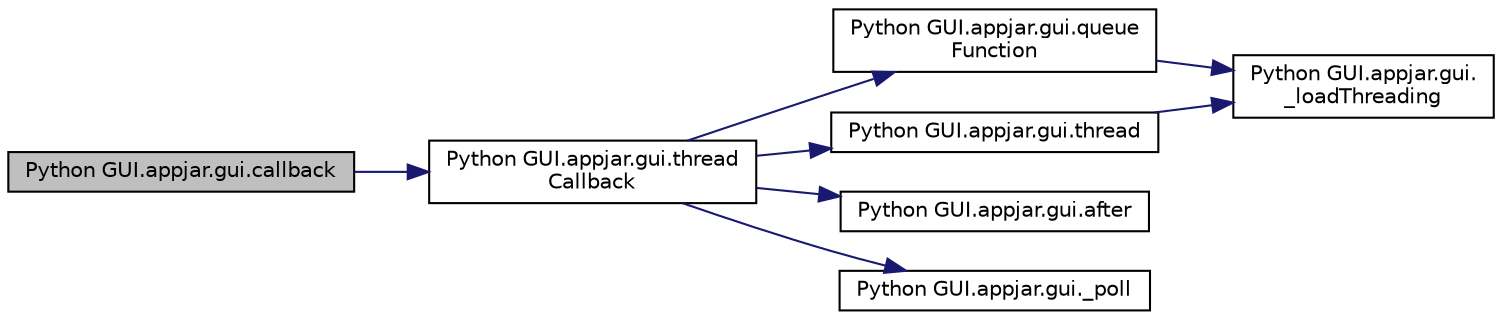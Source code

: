 digraph "Python GUI.appjar.gui.callback"
{
  edge [fontname="Helvetica",fontsize="10",labelfontname="Helvetica",labelfontsize="10"];
  node [fontname="Helvetica",fontsize="10",shape=record];
  rankdir="LR";
  Node863 [label="Python GUI.appjar.gui.callback",height=0.2,width=0.4,color="black", fillcolor="grey75", style="filled", fontcolor="black"];
  Node863 -> Node864 [color="midnightblue",fontsize="10",style="solid",fontname="Helvetica"];
  Node864 [label="Python GUI.appjar.gui.thread\lCallback",height=0.2,width=0.4,color="black", fillcolor="white", style="filled",URL="$class_python_01_g_u_i_1_1appjar_1_1gui.html#acac6edaf6ce89f73ee80aca5542901d1"];
  Node864 -> Node865 [color="midnightblue",fontsize="10",style="solid",fontname="Helvetica"];
  Node865 [label="Python GUI.appjar.gui.queue\lFunction",height=0.2,width=0.4,color="black", fillcolor="white", style="filled",URL="$class_python_01_g_u_i_1_1appjar_1_1gui.html#aa1f4470e86a68404917803bdc62a6a2a"];
  Node865 -> Node866 [color="midnightblue",fontsize="10",style="solid",fontname="Helvetica"];
  Node866 [label="Python GUI.appjar.gui.\l_loadThreading",height=0.2,width=0.4,color="black", fillcolor="white", style="filled",URL="$class_python_01_g_u_i_1_1appjar_1_1gui.html#a98e0a521a795bbc342493e84d1b157d1"];
  Node864 -> Node867 [color="midnightblue",fontsize="10",style="solid",fontname="Helvetica"];
  Node867 [label="Python GUI.appjar.gui.thread",height=0.2,width=0.4,color="black", fillcolor="white", style="filled",URL="$class_python_01_g_u_i_1_1appjar_1_1gui.html#a841944979bdfe335c983c40b29c903ac"];
  Node867 -> Node866 [color="midnightblue",fontsize="10",style="solid",fontname="Helvetica"];
  Node864 -> Node868 [color="midnightblue",fontsize="10",style="solid",fontname="Helvetica"];
  Node868 [label="Python GUI.appjar.gui.after",height=0.2,width=0.4,color="black", fillcolor="white", style="filled",URL="$class_python_01_g_u_i_1_1appjar_1_1gui.html#a93a8c682a2fbc1fa491a0224e24fecc8"];
  Node864 -> Node869 [color="midnightblue",fontsize="10",style="solid",fontname="Helvetica"];
  Node869 [label="Python GUI.appjar.gui._poll",height=0.2,width=0.4,color="black", fillcolor="white", style="filled",URL="$class_python_01_g_u_i_1_1appjar_1_1gui.html#ac8c6d61afa30359e50d36607fa2fb1bd"];
}
